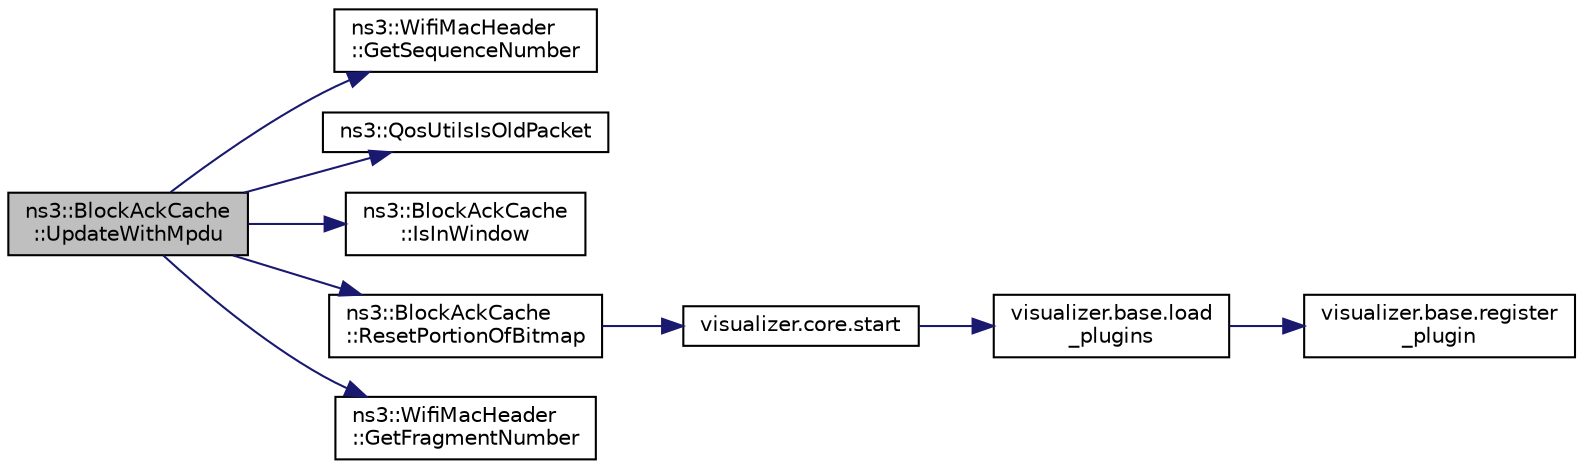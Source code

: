 digraph "ns3::BlockAckCache::UpdateWithMpdu"
{
  edge [fontname="Helvetica",fontsize="10",labelfontname="Helvetica",labelfontsize="10"];
  node [fontname="Helvetica",fontsize="10",shape=record];
  rankdir="LR";
  Node1 [label="ns3::BlockAckCache\l::UpdateWithMpdu",height=0.2,width=0.4,color="black", fillcolor="grey75", style="filled", fontcolor="black"];
  Node1 -> Node2 [color="midnightblue",fontsize="10",style="solid"];
  Node2 [label="ns3::WifiMacHeader\l::GetSequenceNumber",height=0.2,width=0.4,color="black", fillcolor="white", style="filled",URL="$d2/d9b/classns3_1_1WifiMacHeader.html#aa202a29c2d6aebe9b3d589e58cbd17bb"];
  Node1 -> Node3 [color="midnightblue",fontsize="10",style="solid"];
  Node3 [label="ns3::QosUtilsIsOldPacket",height=0.2,width=0.4,color="black", fillcolor="white", style="filled",URL="$df/d5e/group__wifi.html#ga5cb9ea723837c5a036e622612f2d0bb0"];
  Node1 -> Node4 [color="midnightblue",fontsize="10",style="solid"];
  Node4 [label="ns3::BlockAckCache\l::IsInWindow",height=0.2,width=0.4,color="black", fillcolor="white", style="filled",URL="$da/d53/classns3_1_1BlockAckCache.html#a8c39e0d1c19b6f661da5155a0b27283f"];
  Node1 -> Node5 [color="midnightblue",fontsize="10",style="solid"];
  Node5 [label="ns3::BlockAckCache\l::ResetPortionOfBitmap",height=0.2,width=0.4,color="black", fillcolor="white", style="filled",URL="$da/d53/classns3_1_1BlockAckCache.html#abe2341db866f7f2f309912da4be34a65"];
  Node5 -> Node6 [color="midnightblue",fontsize="10",style="solid"];
  Node6 [label="visualizer.core.start",height=0.2,width=0.4,color="black", fillcolor="white", style="filled",URL="$df/d6c/namespacevisualizer_1_1core.html#a2a35e5d8a34af358b508dac8635754e0"];
  Node6 -> Node7 [color="midnightblue",fontsize="10",style="solid"];
  Node7 [label="visualizer.base.load\l_plugins",height=0.2,width=0.4,color="black", fillcolor="white", style="filled",URL="$d4/d39/namespacevisualizer_1_1base.html#ad171497a5ff1afe0a73bedaebf35448f"];
  Node7 -> Node8 [color="midnightblue",fontsize="10",style="solid"];
  Node8 [label="visualizer.base.register\l_plugin",height=0.2,width=0.4,color="black", fillcolor="white", style="filled",URL="$d4/d39/namespacevisualizer_1_1base.html#a6b0ffcff1e17ec4027496f50177e5b9e"];
  Node1 -> Node9 [color="midnightblue",fontsize="10",style="solid"];
  Node9 [label="ns3::WifiMacHeader\l::GetFragmentNumber",height=0.2,width=0.4,color="black", fillcolor="white", style="filled",URL="$d2/d9b/classns3_1_1WifiMacHeader.html#aae43c0ba5ec30e308c7c975296046da2"];
}
